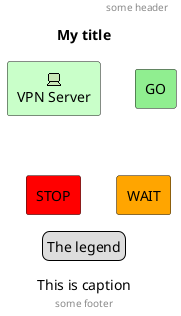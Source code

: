 ﻿@startuml
header some header

footer some footer

title My title

caption This is caption

legend
The legend
end legend

archimate #Technology "VPN Server" as vpnServerA <<technology-device>>

rectangle GO #lightgreen
rectangle STOP #red
rectangle WAIT #orange

@enduml